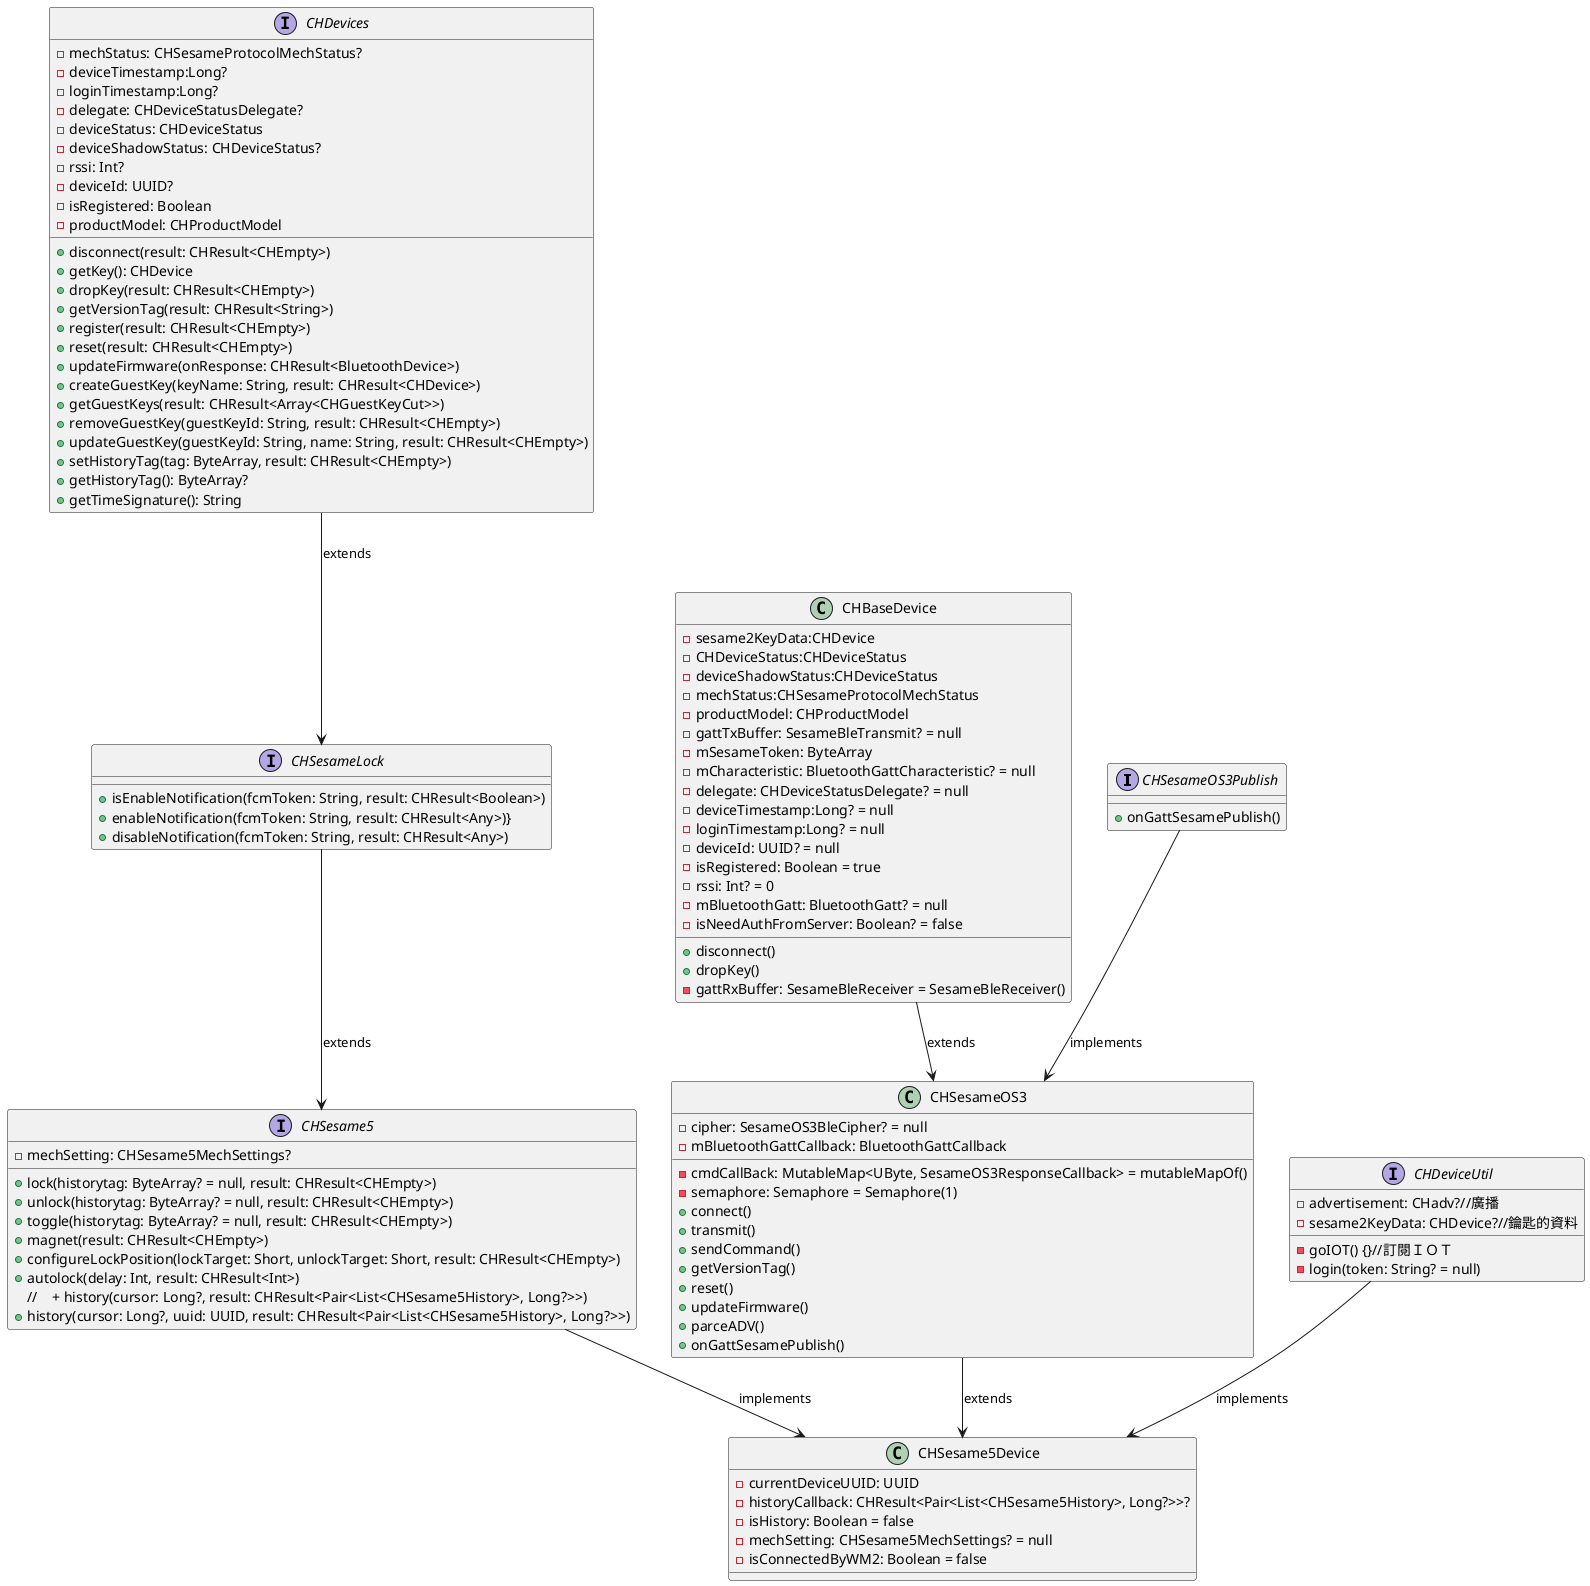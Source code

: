 @startuml
interface CHSesameOS3Publish {
  +onGattSesamePublish()
}

class CHBaseDevice{
+disconnect()
+dropKey()
-sesame2KeyData:CHDevice
-CHDeviceStatus:CHDeviceStatus
-deviceShadowStatus:CHDeviceStatus
-mechStatus:CHSesameProtocolMechStatus
-   productModel: CHProductModel
- gattRxBuffer: SesameBleReceiver = SesameBleReceiver() 
- gattTxBuffer: SesameBleTransmit? = null 
- mSesameToken: ByteArray
    - mCharacteristic: BluetoothGattCharacteristic? = null 
    - delegate: CHDeviceStatusDelegate? = null
    - deviceTimestamp:Long? = null
    - loginTimestamp:Long? = null
    - deviceId: UUID? = null
    - isRegistered: Boolean = true
    - rssi: Int? = 0
    - mBluetoothGatt: BluetoothGatt? = null
    - isNeedAuthFromServer: Boolean? = false
}


class CHSesameOS3 {
    - cipher: SesameOS3BleCipher? = null
    - cmdCallBack: MutableMap<UByte, SesameOS3ResponseCallback> = mutableMapOf()
    - semaphore: Semaphore = Semaphore(1)
- mBluetoothGattCallback: BluetoothGattCallback
  +connect()
  +transmit()
  +sendCommand()
  +getVersionTag()
  +reset()
  +updateFirmware()
  +parceADV()
  +onGattSesamePublish()
}
class CHSesame5Device{
- currentDeviceUUID: UUID
- historyCallback: CHResult<Pair<List<CHSesame5History>, Long?>>?
- isHistory: Boolean = false
- mechSetting: CHSesame5MechSettings? = null
- isConnectedByWM2: Boolean = false
}
interface CHDevices{
- mechStatus: CHSesameProtocolMechStatus?
    - deviceTimestamp:Long?
    - loginTimestamp:Long?
    - delegate: CHDeviceStatusDelegate?
    - deviceStatus: CHDeviceStatus
    - deviceShadowStatus: CHDeviceStatus?
    - rssi: Int?
    - deviceId: UUID?
    - isRegistered: Boolean
    - productModel: CHProductModel
         + disconnect(result: CHResult<CHEmpty>)
    + getKey(): CHDevice 
    + dropKey(result: CHResult<CHEmpty>)
    + getVersionTag(result: CHResult<String>)
    + register(result: CHResult<CHEmpty>)
    + reset(result: CHResult<CHEmpty>)
    + updateFirmware(onResponse: CHResult<BluetoothDevice>)
    + createGuestKey(keyName: String, result: CHResult<CHDevice>) 
    + getGuestKeys(result: CHResult<Array<CHGuestKeyCut>>)
    + removeGuestKey(guestKeyId: String, result: CHResult<CHEmpty>) 
    + updateGuestKey(guestKeyId: String, name: String, result: CHResult<CHEmpty>)
    + setHistoryTag(tag: ByteArray, result: CHResult<CHEmpty>) 
    + getHistoryTag(): ByteArray? 
    + getTimeSignature(): String 
}
interface CHSesameLock{
 + isEnableNotification(fcmToken: String, result: CHResult<Boolean>) 
    + enableNotification(fcmToken: String, result: CHResult<Any>)}
       + disableNotification(fcmToken: String, result: CHResult<Any>)
}
interface CHSesame5{
    - mechSetting: CHSesame5MechSettings?
    + lock(historytag: ByteArray? = null, result: CHResult<CHEmpty>)
    + unlock(historytag: ByteArray? = null, result: CHResult<CHEmpty>)
    + toggle(historytag: ByteArray? = null, result: CHResult<CHEmpty>)
    + magnet(result: CHResult<CHEmpty>)
    + configureLockPosition(lockTarget: Short, unlockTarget: Short, result: CHResult<CHEmpty>)
    + autolock(delay: Int, result: CHResult<Int>)
//    + history(cursor: Long?, result: CHResult<Pair<List<CHSesame5History>, Long?>>)
    + history(cursor: Long?, uuid: UUID, result: CHResult<Pair<List<CHSesame5History>, Long?>>)
}
interface CHDeviceUtil{
 - advertisement: CHadv?//廣播
    - sesame2KeyData: CHDevice?//鑰匙的資料
    - goIOT() {}//訂閱ＩＯＴ
    - login(token: String? = null)
}

CHSesameOS3Publish --> CHSesameOS3 :implements
CHBaseDevice --> CHSesameOS3 :extends
CHSesameOS3 -->CHSesame5Device:extends
CHDevices -->CHSesameLock:extends
CHSesameLock -->CHSesame5:extends
CHSesame5 -->CHSesame5Device:implements
CHDeviceUtil -->CHSesame5Device:implements



@enduml
